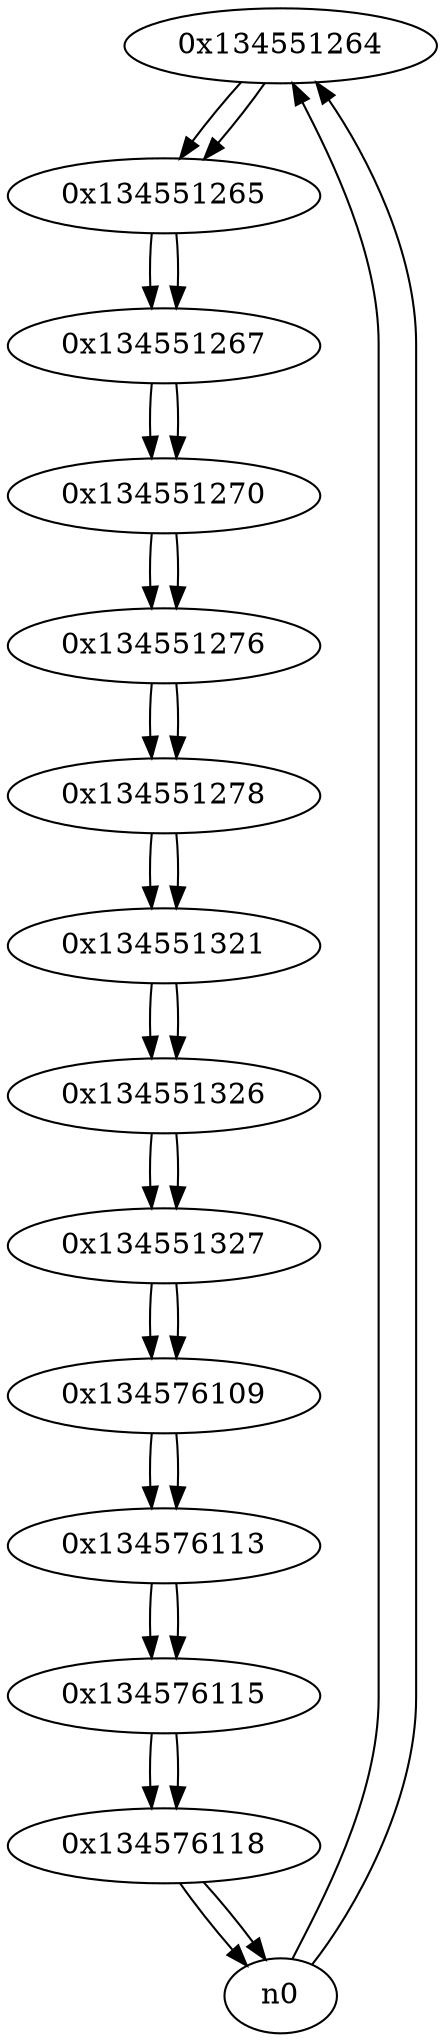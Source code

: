 digraph G{
/* nodes */
  n1 [label="0x134551264"]
  n2 [label="0x134551265"]
  n3 [label="0x134551267"]
  n4 [label="0x134551270"]
  n5 [label="0x134551276"]
  n6 [label="0x134551278"]
  n7 [label="0x134551321"]
  n8 [label="0x134551326"]
  n9 [label="0x134551327"]
  n10 [label="0x134576109"]
  n11 [label="0x134576113"]
  n12 [label="0x134576115"]
  n13 [label="0x134576118"]
/* edges */
n1 -> n2;
n0 -> n1;
n0 -> n1;
n2 -> n3;
n1 -> n2;
n3 -> n4;
n2 -> n3;
n4 -> n5;
n3 -> n4;
n5 -> n6;
n4 -> n5;
n6 -> n7;
n5 -> n6;
n7 -> n8;
n6 -> n7;
n8 -> n9;
n7 -> n8;
n9 -> n10;
n8 -> n9;
n10 -> n11;
n9 -> n10;
n11 -> n12;
n10 -> n11;
n12 -> n13;
n11 -> n12;
n13 -> n0;
n13 -> n0;
n12 -> n13;
}

